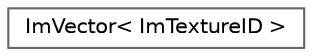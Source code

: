 digraph "Graphical Class Hierarchy"
{
 // LATEX_PDF_SIZE
  bgcolor="transparent";
  edge [fontname=Helvetica,fontsize=10,labelfontname=Helvetica,labelfontsize=10];
  node [fontname=Helvetica,fontsize=10,shape=box,height=0.2,width=0.4];
  rankdir="LR";
  Node0 [label="ImVector\< ImTextureID \>",height=0.2,width=0.4,color="grey40", fillcolor="white", style="filled",URL="$struct_im_vector.html",tooltip=" "];
}
